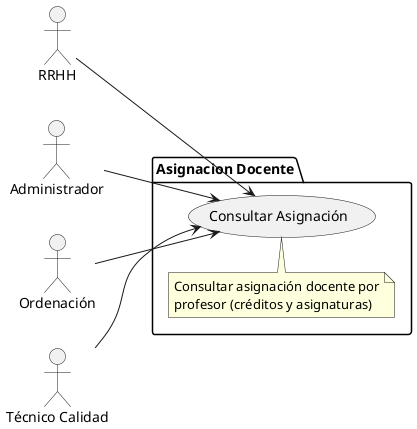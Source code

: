 @startuml
left to right direction

actor "RRHH" as rrhh
actor "Administrador" as admin
actor "Ordenación" as ord
actor "Técnico Calidad" as tec

package "Asignacion Docente" as porProfPackage {
    usecase "Consultar Asignación" as consProf
    note top of consProf
        Consultar asignación docente por
        profesor (créditos y asignaturas)
    end note
}

rrhh --> consProf
admin --> consProf
ord --> consProf
tec --> consProf
@enduml